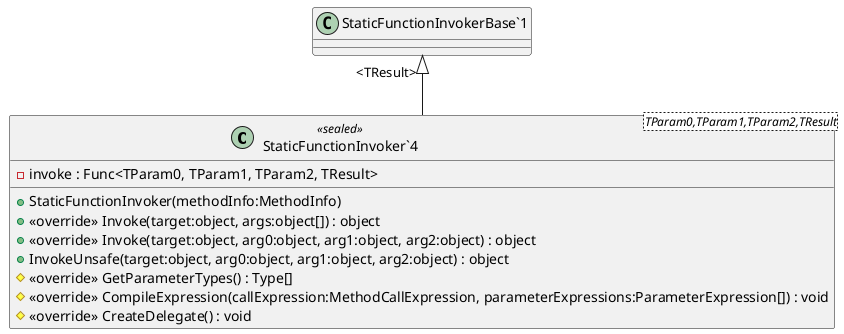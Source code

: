 @startuml
class "StaticFunctionInvoker`4"<TParam0,TParam1,TParam2,TResult> <<sealed>> {
    + StaticFunctionInvoker(methodInfo:MethodInfo)
    - invoke : Func<TParam0, TParam1, TParam2, TResult>
    + <<override>> Invoke(target:object, args:object[]) : object
    + <<override>> Invoke(target:object, arg0:object, arg1:object, arg2:object) : object
    + InvokeUnsafe(target:object, arg0:object, arg1:object, arg2:object) : object
    # <<override>> GetParameterTypes() : Type[]
    # <<override>> CompileExpression(callExpression:MethodCallExpression, parameterExpressions:ParameterExpression[]) : void
    # <<override>> CreateDelegate() : void
}
"StaticFunctionInvokerBase`1" "<TResult>" <|-- "StaticFunctionInvoker`4"
@enduml
